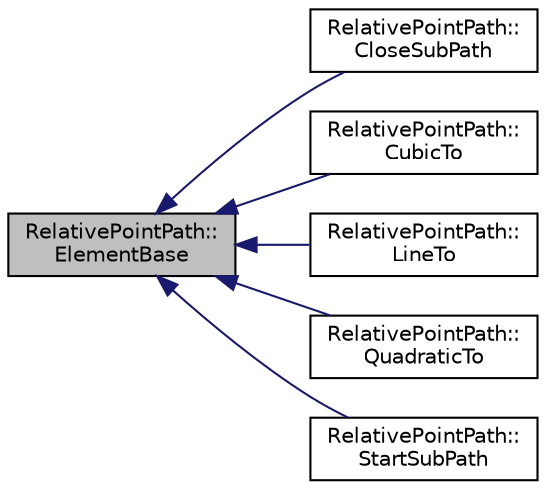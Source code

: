 digraph "RelativePointPath::ElementBase"
{
  bgcolor="transparent";
  edge [fontname="Helvetica",fontsize="10",labelfontname="Helvetica",labelfontsize="10"];
  node [fontname="Helvetica",fontsize="10",shape=record];
  rankdir="LR";
  Node0 [label="RelativePointPath::\lElementBase",height=0.2,width=0.4,color="black", fillcolor="grey75", style="filled", fontcolor="black"];
  Node0 -> Node1 [dir="back",color="midnightblue",fontsize="10",style="solid",fontname="Helvetica"];
  Node1 [label="RelativePointPath::\lCloseSubPath",height=0.2,width=0.4,color="black",URL="$classRelativePointPath_1_1CloseSubPath.html",tooltip="Class for the close sub path element. "];
  Node0 -> Node2 [dir="back",color="midnightblue",fontsize="10",style="solid",fontname="Helvetica"];
  Node2 [label="RelativePointPath::\lCubicTo",height=0.2,width=0.4,color="black",URL="$classRelativePointPath_1_1CubicTo.html",tooltip="Class for the cubic to element. "];
  Node0 -> Node3 [dir="back",color="midnightblue",fontsize="10",style="solid",fontname="Helvetica"];
  Node3 [label="RelativePointPath::\lLineTo",height=0.2,width=0.4,color="black",URL="$classRelativePointPath_1_1LineTo.html",tooltip="Class for the line to element. "];
  Node0 -> Node4 [dir="back",color="midnightblue",fontsize="10",style="solid",fontname="Helvetica"];
  Node4 [label="RelativePointPath::\lQuadraticTo",height=0.2,width=0.4,color="black",URL="$classRelativePointPath_1_1QuadraticTo.html",tooltip="Class for the quadratic to element. "];
  Node0 -> Node5 [dir="back",color="midnightblue",fontsize="10",style="solid",fontname="Helvetica"];
  Node5 [label="RelativePointPath::\lStartSubPath",height=0.2,width=0.4,color="black",URL="$classRelativePointPath_1_1StartSubPath.html",tooltip="Class for the start sub path element. "];
}
